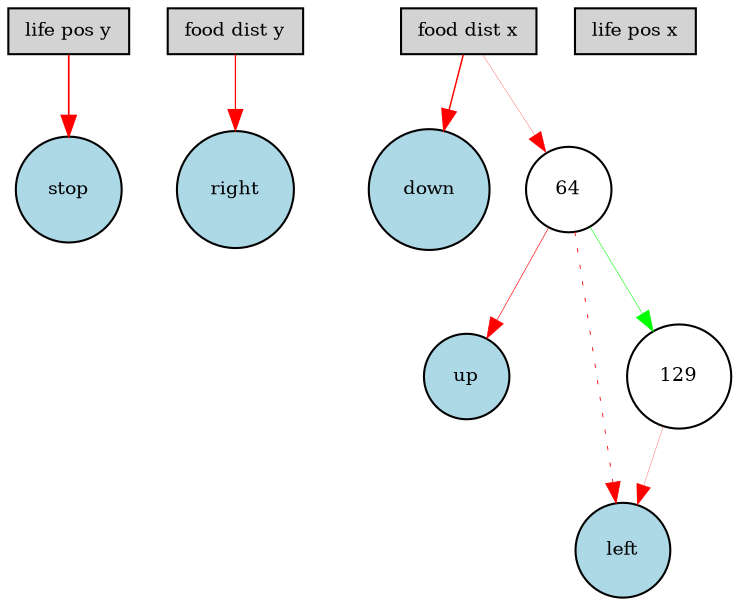 digraph {
	node [fontsize=9 height=0.3 shape=circle width=0.3]
	"life pos y" [fillcolor=lightgray shape=box style=filled]
	"food dist y" [fillcolor=lightgray shape=box style=filled]
	"food dist x" [fillcolor=lightgray shape=box style=filled]
	"life pos x" [fillcolor=lightgray shape=box style=filled]
	stop [fillcolor=lightblue style=filled]
	up [fillcolor=lightblue style=filled]
	down [fillcolor=lightblue style=filled]
	left [fillcolor=lightblue style=filled]
	right [fillcolor=lightblue style=filled]
	64 [fillcolor=white style=filled]
	129 [fillcolor=white style=filled]
	"food dist y" -> right [color=red penwidth=0.5866235781915143 style=solid]
	"food dist x" -> down [color=red penwidth=0.7112515115087769 style=solid]
	"life pos y" -> stop [color=red penwidth=0.8222880362071546 style=solid]
	"food dist x" -> 64 [color=red penwidth=0.13259313065511022 style=solid]
	64 -> left [color=red penwidth=0.41145823035317886 style=dotted]
	64 -> 129 [color=green penwidth=0.26994828790086445 style=solid]
	129 -> left [color=red penwidth=0.13095359496004616 style=solid]
	64 -> up [color=red penwidth=0.30484328002300215 style=solid]
}
